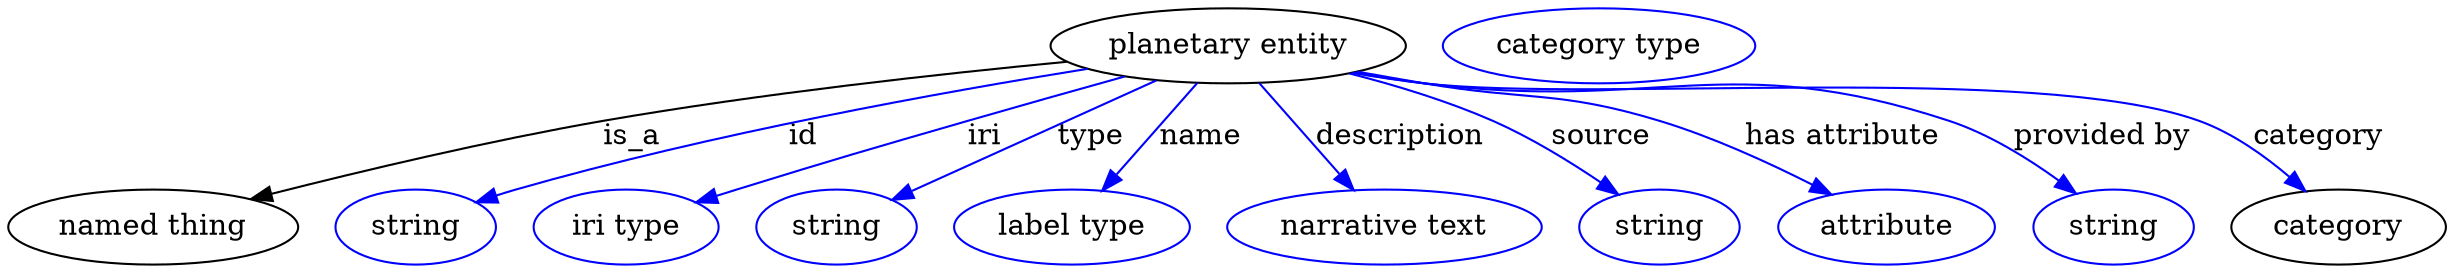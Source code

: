digraph {
	graph [bb="0,0,1167.9,123"];
	node [label="\N"];
	"planetary entity"	[height=0.5,
		label="planetary entity",
		pos="585.54,105",
		width=2.3651];
	"named thing"	[height=0.5,
		pos="69.544,18",
		width=1.9318];
	"planetary entity" -> "named thing"	[label=is_a,
		lp="299.54,61.5",
		pos="e,116.43,31.444 508.13,97.357 447.35,91.567 360.72,82.044 285.54,69 231.01,59.537 169.59,44.929 126.22,33.942"];
	id	[color=blue,
		height=0.5,
		label=string,
		pos="195.54,18",
		width=1.0652];
	"planetary entity" -> id	[color=blue,
		label=id,
		lp="381.54,61.5",
		pos="e,224.55,29.922 517.92,93.925 448.36,82.78 337.25,62.791 243.54,36 240.44,35.113 237.25,34.133 234.05,33.106",
		style=solid];
	iri	[color=blue,
		height=0.5,
		label="iri type",
		pos="296.54,18",
		width=1.2277];
	"planetary entity" -> iri	[color=blue,
		label=iri,
		lp="468.54,61.5",
		pos="e,330.22,29.681 535.91,90.328 512.95,83.946 485.33,76.186 460.54,69 411.52,54.785 399.33,50.997 350.54,36 347.05,34.926 343.43,33.805 \
339.8,32.674",
		style=solid];
	type	[color=blue,
		height=0.5,
		label=string,
		pos="397.54,18",
		width=1.0652];
	"planetary entity" -> type	[color=blue,
		label=type,
		lp="519.54,61.5",
		pos="e,424.21,31.059 551.06,88.41 517.78,73.36 467.58,50.664 433.73,35.36",
		style=solid];
	name	[color=blue,
		height=0.5,
		label="label type",
		pos="510.54,18",
		width=1.5707];
	"planetary entity" -> name	[color=blue,
		label=name,
		lp="572.54,61.5",
		pos="e,525.08,35.469 570.73,87.207 559.66,74.669 544.38,57.35 531.99,43.302",
		style=solid];
	description	[color=blue,
		height=0.5,
		label="narrative text",
		pos="660.54,18",
		width=2.0943];
	"planetary entity" -> description	[color=blue,
		label=description,
		lp="668.04,61.5",
		pos="e,645.76,35.758 600.36,87.207 611.35,74.75 626.51,57.573 638.86,43.574",
		style=solid];
	source	[color=blue,
		height=0.5,
		label=string,
		pos="792.54,18",
		width=1.0652];
	"planetary entity" -> source	[color=blue,
		label=source,
		lp="764.54,61.5",
		pos="e,772.73,33.664 643.66,91.75 665.72,86.132 690.77,78.563 712.54,69 730.72,61.018 749.62,49.386 764.48,39.349",
		style=solid];
	"has attribute"	[color=blue,
		height=0.5,
		label=attribute,
		pos="900.54,18",
		width=1.4443];
	"planetary entity" -> "has attribute"	[color=blue,
		label="has attribute",
		lp="879.54,61.5",
		pos="e,874.28,33.66 647.45,92.614 658.15,90.701 669.16,88.765 679.54,87 729.68,78.474 743.9,83.823 792.54,69 817.74,61.323 844.62,48.893 \
865.26,38.348",
		style=solid];
	"provided by"	[color=blue,
		height=0.5,
		label=string,
		pos="1008.5,18",
		width=1.0652];
	"planetary entity" -> "provided by"	[color=blue,
		label="provided by",
		lp="1003,61.5",
		pos="e,990.67,34.18 645.57,92.154 656.83,90.214 668.52,88.388 679.54,87 790.51,73.028 824.41,104.27 930.54,69 949.25,62.783 967.93,51.059 \
982.31,40.525",
		style=solid];
	category	[height=0.5,
		pos="1116.5,18",
		width=1.4263];
	"planetary entity" -> category	[color=blue,
		label=category,
		lp="1107,61.5",
		pos="e,1100.6,35.28 645.04,92.032 656.46,90.08 668.34,88.28 679.54,87 761.33,77.655 972.07,96.829 1049.5,69 1065.5,63.259 1080.9,52.322 \
1092.9,42.137",
		style=solid];
	"named thing_category"	[color=blue,
		height=0.5,
		label="category type",
		pos="763.54,105",
		width=2.0762];
}
